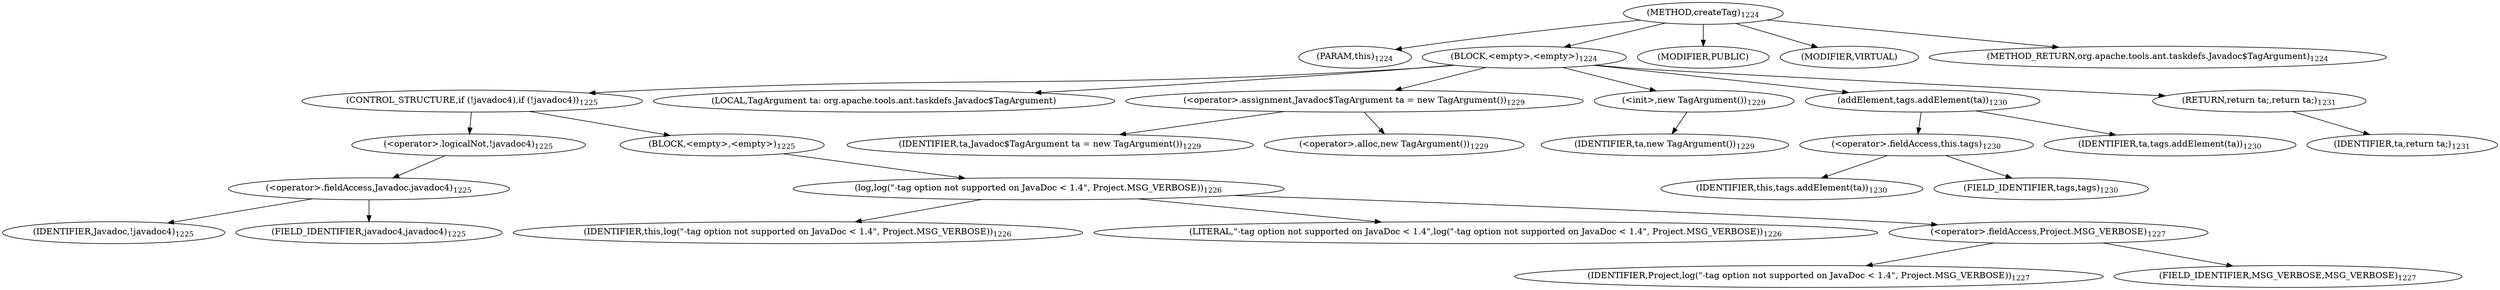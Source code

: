 digraph "createTag" {  
"2221" [label = <(METHOD,createTag)<SUB>1224</SUB>> ]
"223" [label = <(PARAM,this)<SUB>1224</SUB>> ]
"2222" [label = <(BLOCK,&lt;empty&gt;,&lt;empty&gt;)<SUB>1224</SUB>> ]
"2223" [label = <(CONTROL_STRUCTURE,if (!javadoc4),if (!javadoc4))<SUB>1225</SUB>> ]
"2224" [label = <(&lt;operator&gt;.logicalNot,!javadoc4)<SUB>1225</SUB>> ]
"2225" [label = <(&lt;operator&gt;.fieldAccess,Javadoc.javadoc4)<SUB>1225</SUB>> ]
"2226" [label = <(IDENTIFIER,Javadoc,!javadoc4)<SUB>1225</SUB>> ]
"2227" [label = <(FIELD_IDENTIFIER,javadoc4,javadoc4)<SUB>1225</SUB>> ]
"2228" [label = <(BLOCK,&lt;empty&gt;,&lt;empty&gt;)<SUB>1225</SUB>> ]
"2229" [label = <(log,log(&quot;-tag option not supported on JavaDoc &lt; 1.4&quot;, Project.MSG_VERBOSE))<SUB>1226</SUB>> ]
"222" [label = <(IDENTIFIER,this,log(&quot;-tag option not supported on JavaDoc &lt; 1.4&quot;, Project.MSG_VERBOSE))<SUB>1226</SUB>> ]
"2230" [label = <(LITERAL,&quot;-tag option not supported on JavaDoc &lt; 1.4&quot;,log(&quot;-tag option not supported on JavaDoc &lt; 1.4&quot;, Project.MSG_VERBOSE))<SUB>1226</SUB>> ]
"2231" [label = <(&lt;operator&gt;.fieldAccess,Project.MSG_VERBOSE)<SUB>1227</SUB>> ]
"2232" [label = <(IDENTIFIER,Project,log(&quot;-tag option not supported on JavaDoc &lt; 1.4&quot;, Project.MSG_VERBOSE))<SUB>1227</SUB>> ]
"2233" [label = <(FIELD_IDENTIFIER,MSG_VERBOSE,MSG_VERBOSE)<SUB>1227</SUB>> ]
"225" [label = <(LOCAL,TagArgument ta: org.apache.tools.ant.taskdefs.Javadoc$TagArgument)> ]
"2234" [label = <(&lt;operator&gt;.assignment,Javadoc$TagArgument ta = new TagArgument())<SUB>1229</SUB>> ]
"2235" [label = <(IDENTIFIER,ta,Javadoc$TagArgument ta = new TagArgument())<SUB>1229</SUB>> ]
"2236" [label = <(&lt;operator&gt;.alloc,new TagArgument())<SUB>1229</SUB>> ]
"2237" [label = <(&lt;init&gt;,new TagArgument())<SUB>1229</SUB>> ]
"224" [label = <(IDENTIFIER,ta,new TagArgument())<SUB>1229</SUB>> ]
"2238" [label = <(addElement,tags.addElement(ta))<SUB>1230</SUB>> ]
"2239" [label = <(&lt;operator&gt;.fieldAccess,this.tags)<SUB>1230</SUB>> ]
"2240" [label = <(IDENTIFIER,this,tags.addElement(ta))<SUB>1230</SUB>> ]
"2241" [label = <(FIELD_IDENTIFIER,tags,tags)<SUB>1230</SUB>> ]
"2242" [label = <(IDENTIFIER,ta,tags.addElement(ta))<SUB>1230</SUB>> ]
"2243" [label = <(RETURN,return ta;,return ta;)<SUB>1231</SUB>> ]
"2244" [label = <(IDENTIFIER,ta,return ta;)<SUB>1231</SUB>> ]
"2245" [label = <(MODIFIER,PUBLIC)> ]
"2246" [label = <(MODIFIER,VIRTUAL)> ]
"2247" [label = <(METHOD_RETURN,org.apache.tools.ant.taskdefs.Javadoc$TagArgument)<SUB>1224</SUB>> ]
  "2221" -> "223" 
  "2221" -> "2222" 
  "2221" -> "2245" 
  "2221" -> "2246" 
  "2221" -> "2247" 
  "2222" -> "2223" 
  "2222" -> "225" 
  "2222" -> "2234" 
  "2222" -> "2237" 
  "2222" -> "2238" 
  "2222" -> "2243" 
  "2223" -> "2224" 
  "2223" -> "2228" 
  "2224" -> "2225" 
  "2225" -> "2226" 
  "2225" -> "2227" 
  "2228" -> "2229" 
  "2229" -> "222" 
  "2229" -> "2230" 
  "2229" -> "2231" 
  "2231" -> "2232" 
  "2231" -> "2233" 
  "2234" -> "2235" 
  "2234" -> "2236" 
  "2237" -> "224" 
  "2238" -> "2239" 
  "2238" -> "2242" 
  "2239" -> "2240" 
  "2239" -> "2241" 
  "2243" -> "2244" 
}
